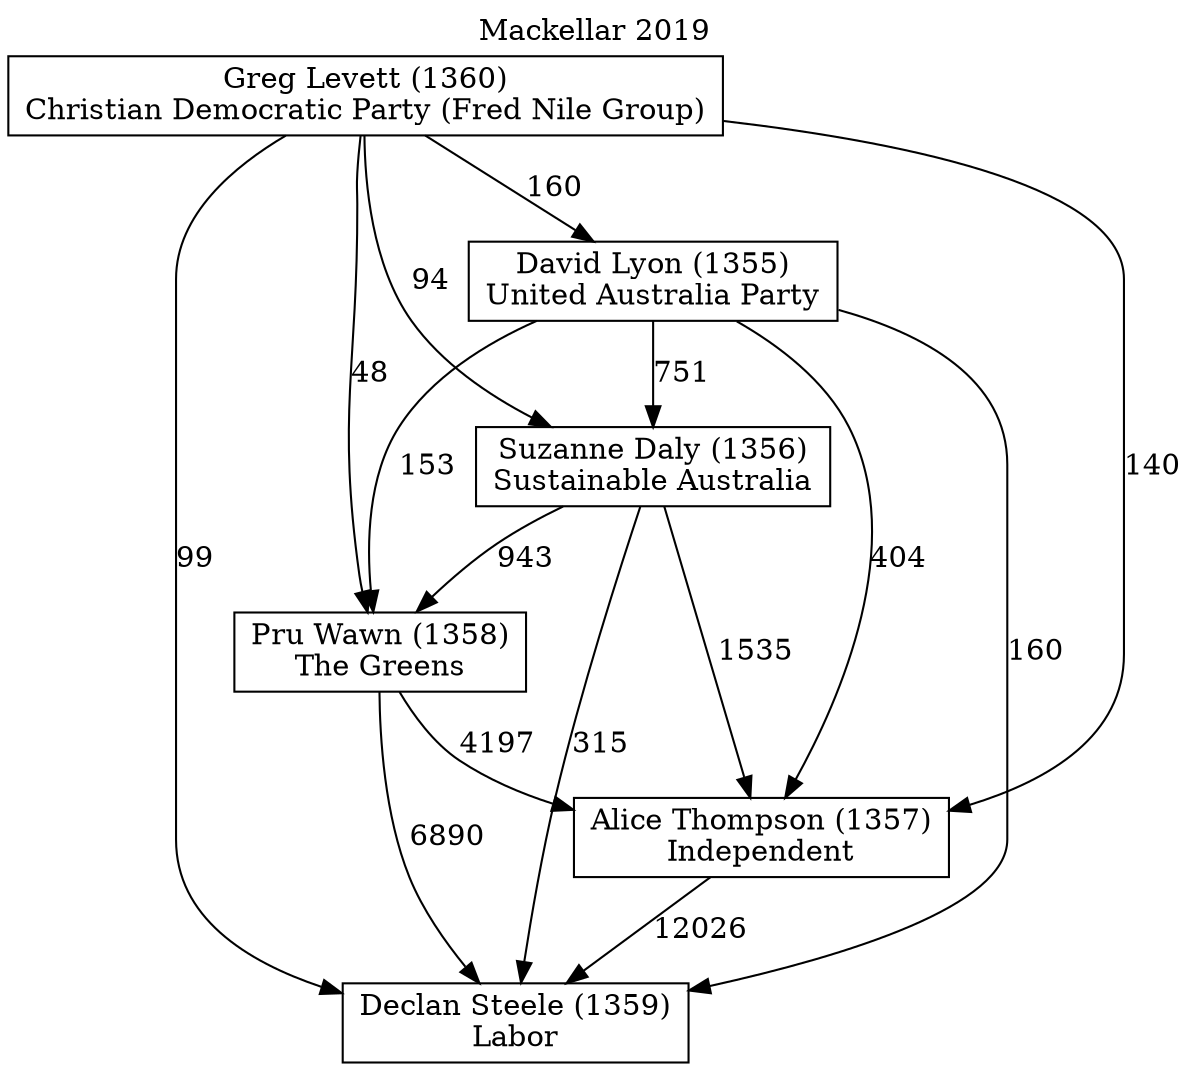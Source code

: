 // House preference flow
digraph "Declan Steele (1359)_Mackellar_2019" {
	graph [label="Mackellar 2019" labelloc=t mclimit=10]
	node [shape=box]
	"Declan Steele (1359)" [label="Declan Steele (1359)
Labor"]
	"Alice Thompson (1357)" [label="Alice Thompson (1357)
Independent"]
	"Pru Wawn (1358)" [label="Pru Wawn (1358)
The Greens"]
	"Suzanne Daly (1356)" [label="Suzanne Daly (1356)
Sustainable Australia"]
	"David Lyon (1355)" [label="David Lyon (1355)
United Australia Party"]
	"Greg Levett (1360)" [label="Greg Levett (1360)
Christian Democratic Party (Fred Nile Group)"]
	"Alice Thompson (1357)" -> "Declan Steele (1359)" [label=12026]
	"Pru Wawn (1358)" -> "Alice Thompson (1357)" [label=4197]
	"Suzanne Daly (1356)" -> "Pru Wawn (1358)" [label=943]
	"David Lyon (1355)" -> "Suzanne Daly (1356)" [label=751]
	"Greg Levett (1360)" -> "David Lyon (1355)" [label=160]
	"Pru Wawn (1358)" -> "Declan Steele (1359)" [label=6890]
	"Suzanne Daly (1356)" -> "Declan Steele (1359)" [label=315]
	"David Lyon (1355)" -> "Declan Steele (1359)" [label=160]
	"Greg Levett (1360)" -> "Declan Steele (1359)" [label=99]
	"Greg Levett (1360)" -> "Suzanne Daly (1356)" [label=94]
	"David Lyon (1355)" -> "Pru Wawn (1358)" [label=153]
	"Greg Levett (1360)" -> "Pru Wawn (1358)" [label=48]
	"Suzanne Daly (1356)" -> "Alice Thompson (1357)" [label=1535]
	"David Lyon (1355)" -> "Alice Thompson (1357)" [label=404]
	"Greg Levett (1360)" -> "Alice Thompson (1357)" [label=140]
}
